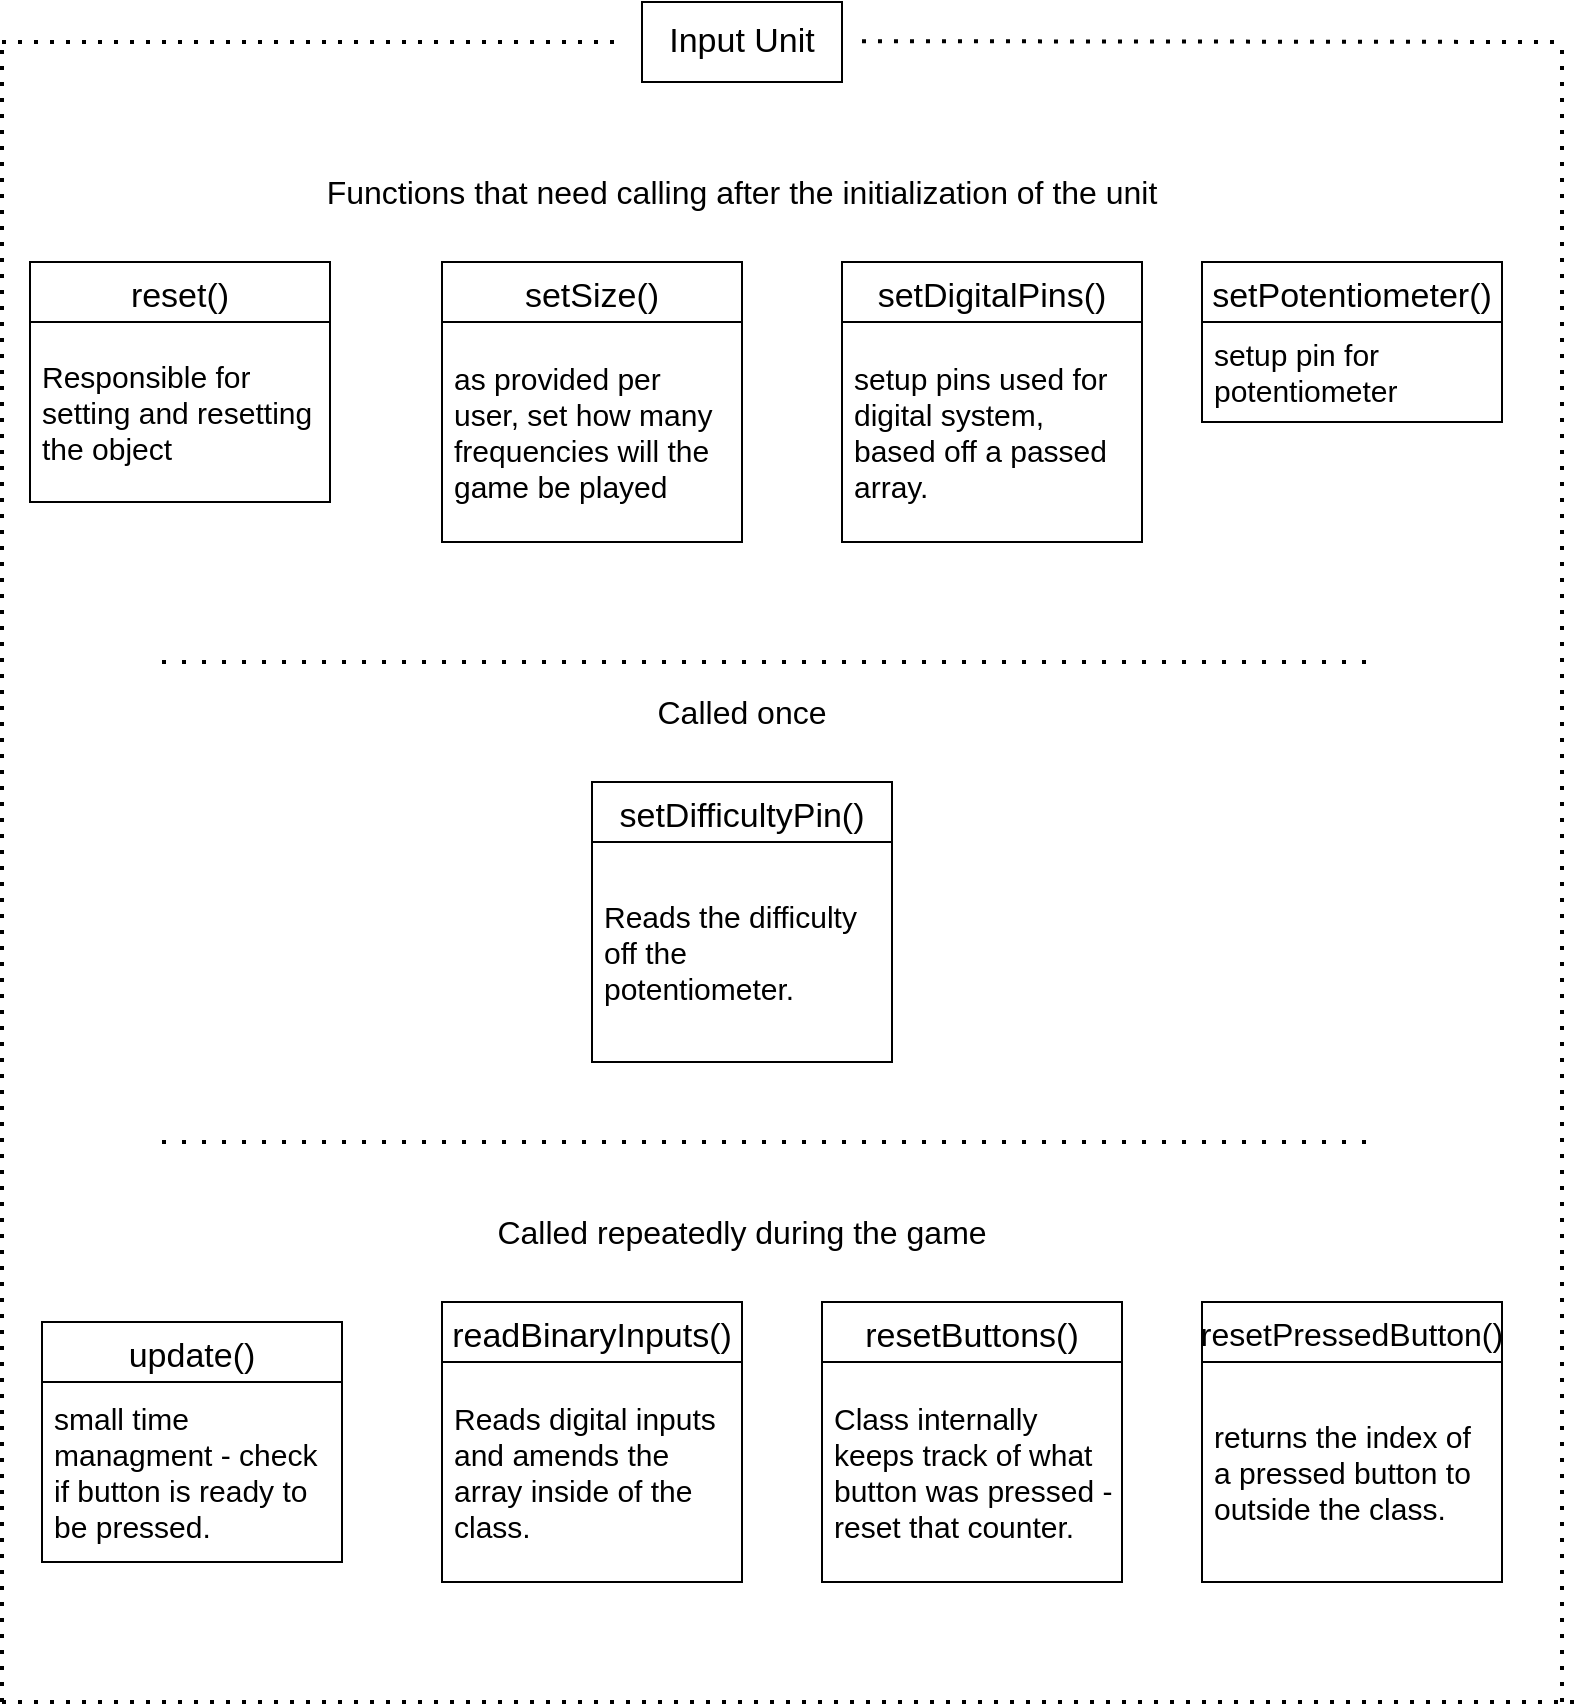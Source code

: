 <mxfile version="16.6.6" type="device"><diagram id="rdLkROqBqnPicVkSmRGB" name="Page-1"><mxGraphModel dx="1585" dy="831" grid="1" gridSize="10" guides="1" tooltips="1" connect="1" arrows="1" fold="1" page="1" pageScale="1" pageWidth="827" pageHeight="1169" math="0" shadow="0"><root><mxCell id="0"/><mxCell id="1" parent="0"/><mxCell id="uaHzpHEIGtiw0fedTx8L-6" value="Input Unit" style="rounded=0;whiteSpace=wrap;html=1;fontSize=17;" vertex="1" parent="1"><mxGeometry x="420" y="70" width="100" height="40" as="geometry"/></mxCell><mxCell id="uaHzpHEIGtiw0fedTx8L-10" value="reset()" style="swimlane;fontStyle=0;childLayout=stackLayout;horizontal=1;startSize=30;horizontalStack=0;resizeParent=1;resizeParentMax=0;resizeLast=0;collapsible=1;marginBottom=0;fontSize=17;" vertex="1" parent="1"><mxGeometry x="114" y="200" width="150" height="120" as="geometry"/></mxCell><mxCell id="uaHzpHEIGtiw0fedTx8L-11" value="Responsible for setting and resetting the object" style="text;strokeColor=none;fillColor=none;align=left;verticalAlign=middle;spacingLeft=4;spacingRight=4;overflow=hidden;points=[[0,0.5],[1,0.5]];portConstraint=eastwest;rotatable=0;fontSize=15;whiteSpace=wrap;" vertex="1" parent="uaHzpHEIGtiw0fedTx8L-10"><mxGeometry y="30" width="150" height="90" as="geometry"/></mxCell><mxCell id="uaHzpHEIGtiw0fedTx8L-14" value="setSize()" style="swimlane;fontStyle=0;childLayout=stackLayout;horizontal=1;startSize=30;horizontalStack=0;resizeParent=1;resizeParentMax=0;resizeLast=0;collapsible=1;marginBottom=0;fontSize=17;" vertex="1" parent="1"><mxGeometry x="320" y="200" width="150" height="140" as="geometry"/></mxCell><mxCell id="uaHzpHEIGtiw0fedTx8L-15" value="as provided per user, set how many frequencies will the game be played" style="text;strokeColor=none;fillColor=none;align=left;verticalAlign=middle;spacingLeft=4;spacingRight=4;overflow=hidden;points=[[0,0.5],[1,0.5]];portConstraint=eastwest;rotatable=0;fontSize=15;whiteSpace=wrap;" vertex="1" parent="uaHzpHEIGtiw0fedTx8L-14"><mxGeometry y="30" width="150" height="110" as="geometry"/></mxCell><mxCell id="uaHzpHEIGtiw0fedTx8L-16" value="setPotentiometer()" style="swimlane;fontStyle=0;childLayout=stackLayout;horizontal=1;startSize=30;horizontalStack=0;resizeParent=1;resizeParentMax=0;resizeLast=0;collapsible=1;marginBottom=0;fontSize=17;" vertex="1" parent="1"><mxGeometry x="700" y="200" width="150" height="80" as="geometry"/></mxCell><mxCell id="uaHzpHEIGtiw0fedTx8L-17" value="setup pin for potentiometer" style="text;strokeColor=none;fillColor=none;align=left;verticalAlign=middle;spacingLeft=4;spacingRight=4;overflow=hidden;points=[[0,0.5],[1,0.5]];portConstraint=eastwest;rotatable=0;fontSize=15;whiteSpace=wrap;" vertex="1" parent="uaHzpHEIGtiw0fedTx8L-16"><mxGeometry y="30" width="150" height="50" as="geometry"/></mxCell><mxCell id="uaHzpHEIGtiw0fedTx8L-18" value="update()" style="swimlane;fontStyle=0;childLayout=stackLayout;horizontal=1;startSize=30;horizontalStack=0;resizeParent=1;resizeParentMax=0;resizeLast=0;collapsible=1;marginBottom=0;fontSize=17;" vertex="1" parent="1"><mxGeometry x="120" y="730" width="150" height="120" as="geometry"/></mxCell><mxCell id="uaHzpHEIGtiw0fedTx8L-19" value="small time managment - check if button is ready to be pressed." style="text;strokeColor=none;fillColor=none;align=left;verticalAlign=middle;spacingLeft=4;spacingRight=4;overflow=hidden;points=[[0,0.5],[1,0.5]];portConstraint=eastwest;rotatable=0;fontSize=15;whiteSpace=wrap;" vertex="1" parent="uaHzpHEIGtiw0fedTx8L-18"><mxGeometry y="30" width="150" height="90" as="geometry"/></mxCell><mxCell id="uaHzpHEIGtiw0fedTx8L-20" value="setDigitalPins()" style="swimlane;fontStyle=0;childLayout=stackLayout;horizontal=1;startSize=30;horizontalStack=0;resizeParent=1;resizeParentMax=0;resizeLast=0;collapsible=1;marginBottom=0;fontSize=17;" vertex="1" parent="1"><mxGeometry x="520" y="200" width="150" height="140" as="geometry"/></mxCell><mxCell id="uaHzpHEIGtiw0fedTx8L-21" value="setup pins used for digital system, based off a passed array." style="text;strokeColor=none;fillColor=none;align=left;verticalAlign=middle;spacingLeft=4;spacingRight=4;overflow=hidden;points=[[0,0.5],[1,0.5]];portConstraint=eastwest;rotatable=0;fontSize=15;whiteSpace=wrap;" vertex="1" parent="uaHzpHEIGtiw0fedTx8L-20"><mxGeometry y="30" width="150" height="110" as="geometry"/></mxCell><mxCell id="uaHzpHEIGtiw0fedTx8L-22" value="setDifficultyPin()" style="swimlane;fontStyle=0;childLayout=stackLayout;horizontal=1;startSize=30;horizontalStack=0;resizeParent=1;resizeParentMax=0;resizeLast=0;collapsible=1;marginBottom=0;fontSize=17;" vertex="1" parent="1"><mxGeometry x="395" y="460" width="150" height="140" as="geometry"/></mxCell><mxCell id="uaHzpHEIGtiw0fedTx8L-23" value="Reads the difficulty off the potentiometer." style="text;strokeColor=none;fillColor=none;align=left;verticalAlign=middle;spacingLeft=4;spacingRight=4;overflow=hidden;points=[[0,0.5],[1,0.5]];portConstraint=eastwest;rotatable=0;fontSize=15;whiteSpace=wrap;" vertex="1" parent="uaHzpHEIGtiw0fedTx8L-22"><mxGeometry y="30" width="150" height="110" as="geometry"/></mxCell><mxCell id="uaHzpHEIGtiw0fedTx8L-24" value="readBinaryInputs()" style="swimlane;fontStyle=0;childLayout=stackLayout;horizontal=1;startSize=30;horizontalStack=0;resizeParent=1;resizeParentMax=0;resizeLast=0;collapsible=1;marginBottom=0;fontSize=17;" vertex="1" parent="1"><mxGeometry x="320" y="720" width="150" height="140" as="geometry"/></mxCell><mxCell id="uaHzpHEIGtiw0fedTx8L-25" value="Reads digital inputs and amends the array inside of the class." style="text;strokeColor=none;fillColor=none;align=left;verticalAlign=middle;spacingLeft=4;spacingRight=4;overflow=hidden;points=[[0,0.5],[1,0.5]];portConstraint=eastwest;rotatable=0;fontSize=15;whiteSpace=wrap;" vertex="1" parent="uaHzpHEIGtiw0fedTx8L-24"><mxGeometry y="30" width="150" height="110" as="geometry"/></mxCell><mxCell id="uaHzpHEIGtiw0fedTx8L-26" value="resetButtons()" style="swimlane;fontStyle=0;childLayout=stackLayout;horizontal=1;startSize=30;horizontalStack=0;resizeParent=1;resizeParentMax=0;resizeLast=0;collapsible=1;marginBottom=0;fontSize=17;" vertex="1" parent="1"><mxGeometry x="510" y="720" width="150" height="140" as="geometry"/></mxCell><mxCell id="uaHzpHEIGtiw0fedTx8L-27" value="Class internally keeps track of what button was pressed - reset that counter." style="text;strokeColor=none;fillColor=none;align=left;verticalAlign=middle;spacingLeft=4;spacingRight=4;overflow=hidden;points=[[0,0.5],[1,0.5]];portConstraint=eastwest;rotatable=0;fontSize=15;whiteSpace=wrap;" vertex="1" parent="uaHzpHEIGtiw0fedTx8L-26"><mxGeometry y="30" width="150" height="110" as="geometry"/></mxCell><mxCell id="uaHzpHEIGtiw0fedTx8L-28" value="resetPressedButton()" style="swimlane;fontStyle=0;childLayout=stackLayout;horizontal=1;startSize=30;horizontalStack=0;resizeParent=1;resizeParentMax=0;resizeLast=0;collapsible=1;marginBottom=0;fontSize=16;" vertex="1" parent="1"><mxGeometry x="700" y="720" width="150" height="140" as="geometry"/></mxCell><mxCell id="uaHzpHEIGtiw0fedTx8L-29" value="returns the index of a pressed button to outside the class." style="text;strokeColor=none;fillColor=none;align=left;verticalAlign=middle;spacingLeft=4;spacingRight=4;overflow=hidden;points=[[0,0.5],[1,0.5]];portConstraint=eastwest;rotatable=0;fontSize=15;whiteSpace=wrap;" vertex="1" parent="uaHzpHEIGtiw0fedTx8L-28"><mxGeometry y="30" width="150" height="110" as="geometry"/></mxCell><mxCell id="uaHzpHEIGtiw0fedTx8L-30" value="" style="endArrow=none;dashed=1;html=1;dashPattern=1 3;strokeWidth=2;rounded=0;fontSize=16;" edge="1" parent="1"><mxGeometry width="50" height="50" relative="1" as="geometry"><mxPoint x="100" y="920" as="sourcePoint"/><mxPoint x="100" y="90" as="targetPoint"/></mxGeometry></mxCell><mxCell id="uaHzpHEIGtiw0fedTx8L-31" value="" style="endArrow=none;dashed=1;html=1;dashPattern=1 3;strokeWidth=2;rounded=0;fontSize=16;" edge="1" parent="1"><mxGeometry width="50" height="50" relative="1" as="geometry"><mxPoint x="880" y="920" as="sourcePoint"/><mxPoint x="880" y="90" as="targetPoint"/></mxGeometry></mxCell><mxCell id="uaHzpHEIGtiw0fedTx8L-32" value="" style="endArrow=none;dashed=1;html=1;dashPattern=1 3;strokeWidth=2;rounded=0;fontSize=16;" edge="1" parent="1"><mxGeometry width="50" height="50" relative="1" as="geometry"><mxPoint x="530" y="89.58" as="sourcePoint"/><mxPoint x="880" y="90" as="targetPoint"/></mxGeometry></mxCell><mxCell id="uaHzpHEIGtiw0fedTx8L-33" value="" style="endArrow=none;dashed=1;html=1;dashPattern=1 3;strokeWidth=2;rounded=0;fontSize=16;" edge="1" parent="1"><mxGeometry width="50" height="50" relative="1" as="geometry"><mxPoint x="100" y="90" as="sourcePoint"/><mxPoint x="410" y="90" as="targetPoint"/></mxGeometry></mxCell><mxCell id="uaHzpHEIGtiw0fedTx8L-34" value="" style="endArrow=none;dashed=1;html=1;dashPattern=1 3;strokeWidth=2;rounded=0;fontSize=16;" edge="1" parent="1"><mxGeometry width="50" height="50" relative="1" as="geometry"><mxPoint x="100" y="920" as="sourcePoint"/><mxPoint x="890" y="920.0" as="targetPoint"/></mxGeometry></mxCell><mxCell id="uaHzpHEIGtiw0fedTx8L-35" value="Functions that need calling after the initialization of the unit" style="text;html=1;strokeColor=none;fillColor=none;align=center;verticalAlign=middle;whiteSpace=wrap;rounded=0;fontSize=16;" vertex="1" parent="1"><mxGeometry x="227" y="150" width="486" height="30" as="geometry"/></mxCell><mxCell id="uaHzpHEIGtiw0fedTx8L-36" value="" style="endArrow=none;dashed=1;html=1;strokeWidth=2;rounded=0;fontSize=16;dashPattern=1 4;" edge="1" parent="1"><mxGeometry width="50" height="50" relative="1" as="geometry"><mxPoint x="180" y="400" as="sourcePoint"/><mxPoint x="790" y="400" as="targetPoint"/></mxGeometry></mxCell><mxCell id="uaHzpHEIGtiw0fedTx8L-37" value="Called once" style="text;html=1;strokeColor=none;fillColor=none;align=center;verticalAlign=middle;whiteSpace=wrap;rounded=0;fontSize=16;" vertex="1" parent="1"><mxGeometry x="227" y="410" width="486" height="30" as="geometry"/></mxCell><mxCell id="uaHzpHEIGtiw0fedTx8L-38" value="Called repeatedly during the game" style="text;html=1;strokeColor=none;fillColor=none;align=center;verticalAlign=middle;whiteSpace=wrap;rounded=0;fontSize=16;" vertex="1" parent="1"><mxGeometry x="227" y="670" width="486" height="30" as="geometry"/></mxCell><mxCell id="uaHzpHEIGtiw0fedTx8L-39" value="" style="endArrow=none;dashed=1;html=1;strokeWidth=2;rounded=0;fontSize=16;dashPattern=1 4;" edge="1" parent="1"><mxGeometry width="50" height="50" relative="1" as="geometry"><mxPoint x="180" y="640" as="sourcePoint"/><mxPoint x="790" y="640" as="targetPoint"/></mxGeometry></mxCell></root></mxGraphModel></diagram></mxfile>